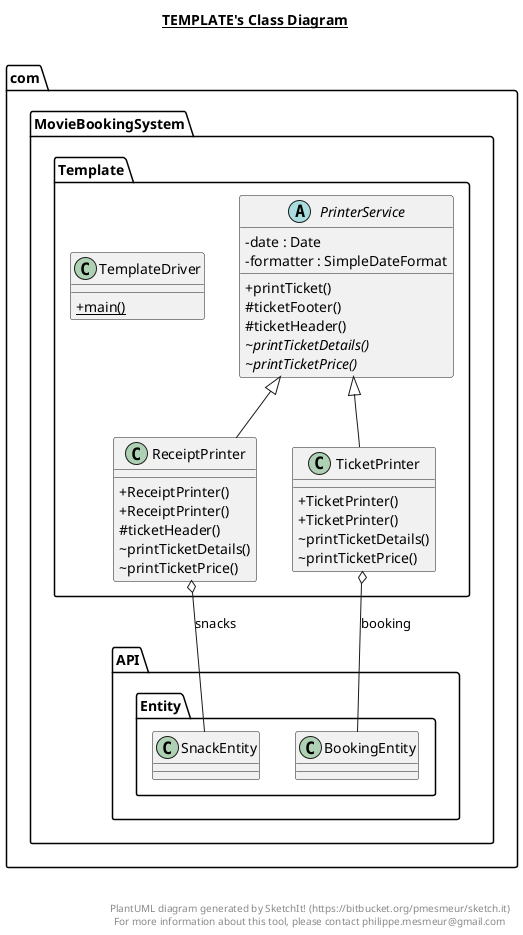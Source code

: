 @startuml
skinparam classAttributeIconSize 0
title __TEMPLATE's Class Diagram__\n



      abstract class com.MovieBookingSystem.Template.PrinterService {
          - date : Date
          - formatter : SimpleDateFormat
          + printTicket()
          # ticketFooter()
          # ticketHeader()
          {abstract} ~ printTicketDetails()
          {abstract} ~ printTicketPrice()
      }


  



      class com.MovieBookingSystem.Template.ReceiptPrinter {
          + ReceiptPrinter()
          + ReceiptPrinter()
          # ticketHeader()
          ~ printTicketDetails()
          ~ printTicketPrice()
      }


  



      class com.MovieBookingSystem.Template.TemplateDriver {
          {static} + main()
      }



  



      class com.MovieBookingSystem.Template.TicketPrinter {
          + TicketPrinter()
          + TicketPrinter()
          ~ printTicketDetails()
          ~ printTicketPrice()
      }


  

  com.MovieBookingSystem.Template.ReceiptPrinter -up-|> com.MovieBookingSystem.Template.PrinterService
  com.MovieBookingSystem.Template.ReceiptPrinter o-- com.MovieBookingSystem.API.Entity.SnackEntity : snacks
  com.MovieBookingSystem.Template.TicketPrinter -up-|> com.MovieBookingSystem.Template.PrinterService
  com.MovieBookingSystem.Template.TicketPrinter o-- com.MovieBookingSystem.API.Entity.BookingEntity : booking


right footer


PlantUML diagram generated by SketchIt! (https://bitbucket.org/pmesmeur/sketch.it)
For more information about this tool, please contact philippe.mesmeur@gmail.com
endfooter

@enduml
